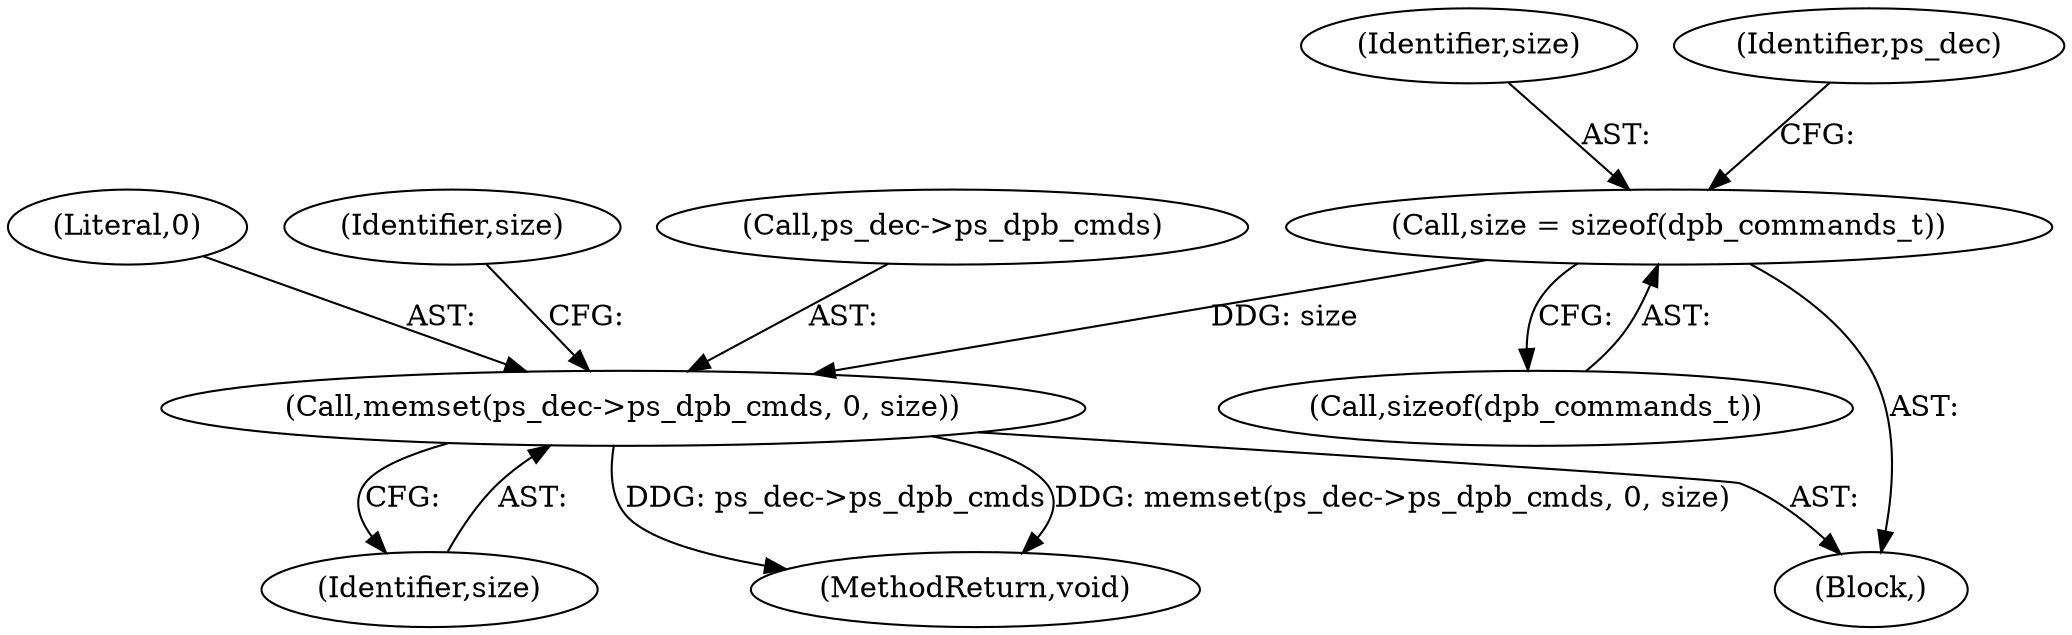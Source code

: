 digraph "0_Android_cc676ebd95247646e67907ccab150fb77a847335@API" {
"1000188" [label="(Call,size = sizeof(dpb_commands_t))"];
"1000192" [label="(Call,memset(ps_dec->ps_dpb_cmds, 0, size))"];
"1000197" [label="(Identifier,size)"];
"1000188" [label="(Call,size = sizeof(dpb_commands_t))"];
"1000192" [label="(Call,memset(ps_dec->ps_dpb_cmds, 0, size))"];
"1000196" [label="(Literal,0)"];
"1000189" [label="(Identifier,size)"];
"1000963" [label="(MethodReturn,void)"];
"1000190" [label="(Call,sizeof(dpb_commands_t))"];
"1000199" [label="(Identifier,size)"];
"1000193" [label="(Call,ps_dec->ps_dpb_cmds)"];
"1000121" [label="(Block,)"];
"1000194" [label="(Identifier,ps_dec)"];
"1000188" -> "1000121"  [label="AST: "];
"1000188" -> "1000190"  [label="CFG: "];
"1000189" -> "1000188"  [label="AST: "];
"1000190" -> "1000188"  [label="AST: "];
"1000194" -> "1000188"  [label="CFG: "];
"1000188" -> "1000192"  [label="DDG: size"];
"1000192" -> "1000121"  [label="AST: "];
"1000192" -> "1000197"  [label="CFG: "];
"1000193" -> "1000192"  [label="AST: "];
"1000196" -> "1000192"  [label="AST: "];
"1000197" -> "1000192"  [label="AST: "];
"1000199" -> "1000192"  [label="CFG: "];
"1000192" -> "1000963"  [label="DDG: ps_dec->ps_dpb_cmds"];
"1000192" -> "1000963"  [label="DDG: memset(ps_dec->ps_dpb_cmds, 0, size)"];
}
